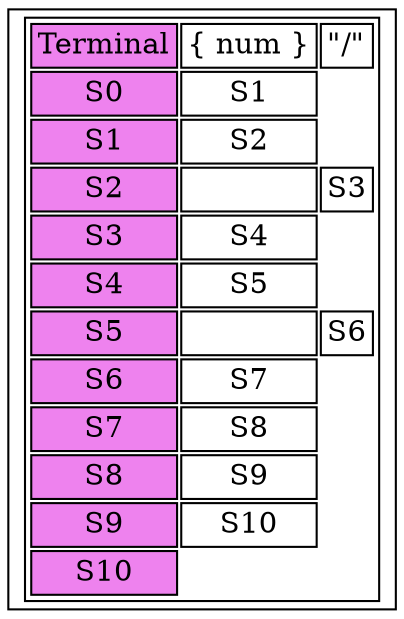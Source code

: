 digraph G{
node [shape=record];
table [ label = <
<table>
<tr><td bgcolor="violet">Terminal</td><td>\{ num \}</td><td>"/"</td></tr>
<tr>
<td bgcolor="violet">S0</td><td>S1</td>
</tr>
<tr>
<td bgcolor="violet">S1</td><td>S2</td>
</tr>
<tr>
<td bgcolor="violet">S2</td><td></td>
<td>S3</td>
</tr>
<tr>
<td bgcolor="violet">S3</td><td>S4</td>
</tr>
<tr>
<td bgcolor="violet">S4</td><td>S5</td>
</tr>
<tr>
<td bgcolor="violet">S5</td><td></td>
<td>S6</td>
</tr>
<tr>
<td bgcolor="violet">S6</td><td>S7</td>
</tr>
<tr>
<td bgcolor="violet">S7</td><td>S8</td>
</tr>
<tr>
<td bgcolor="violet">S8</td><td>S9</td>
</tr>
<tr>
<td bgcolor="violet">S9</td><td>S10</td>
</tr>
<tr>
<td bgcolor="violet">S10</td></tr>
</table>> ]
}
